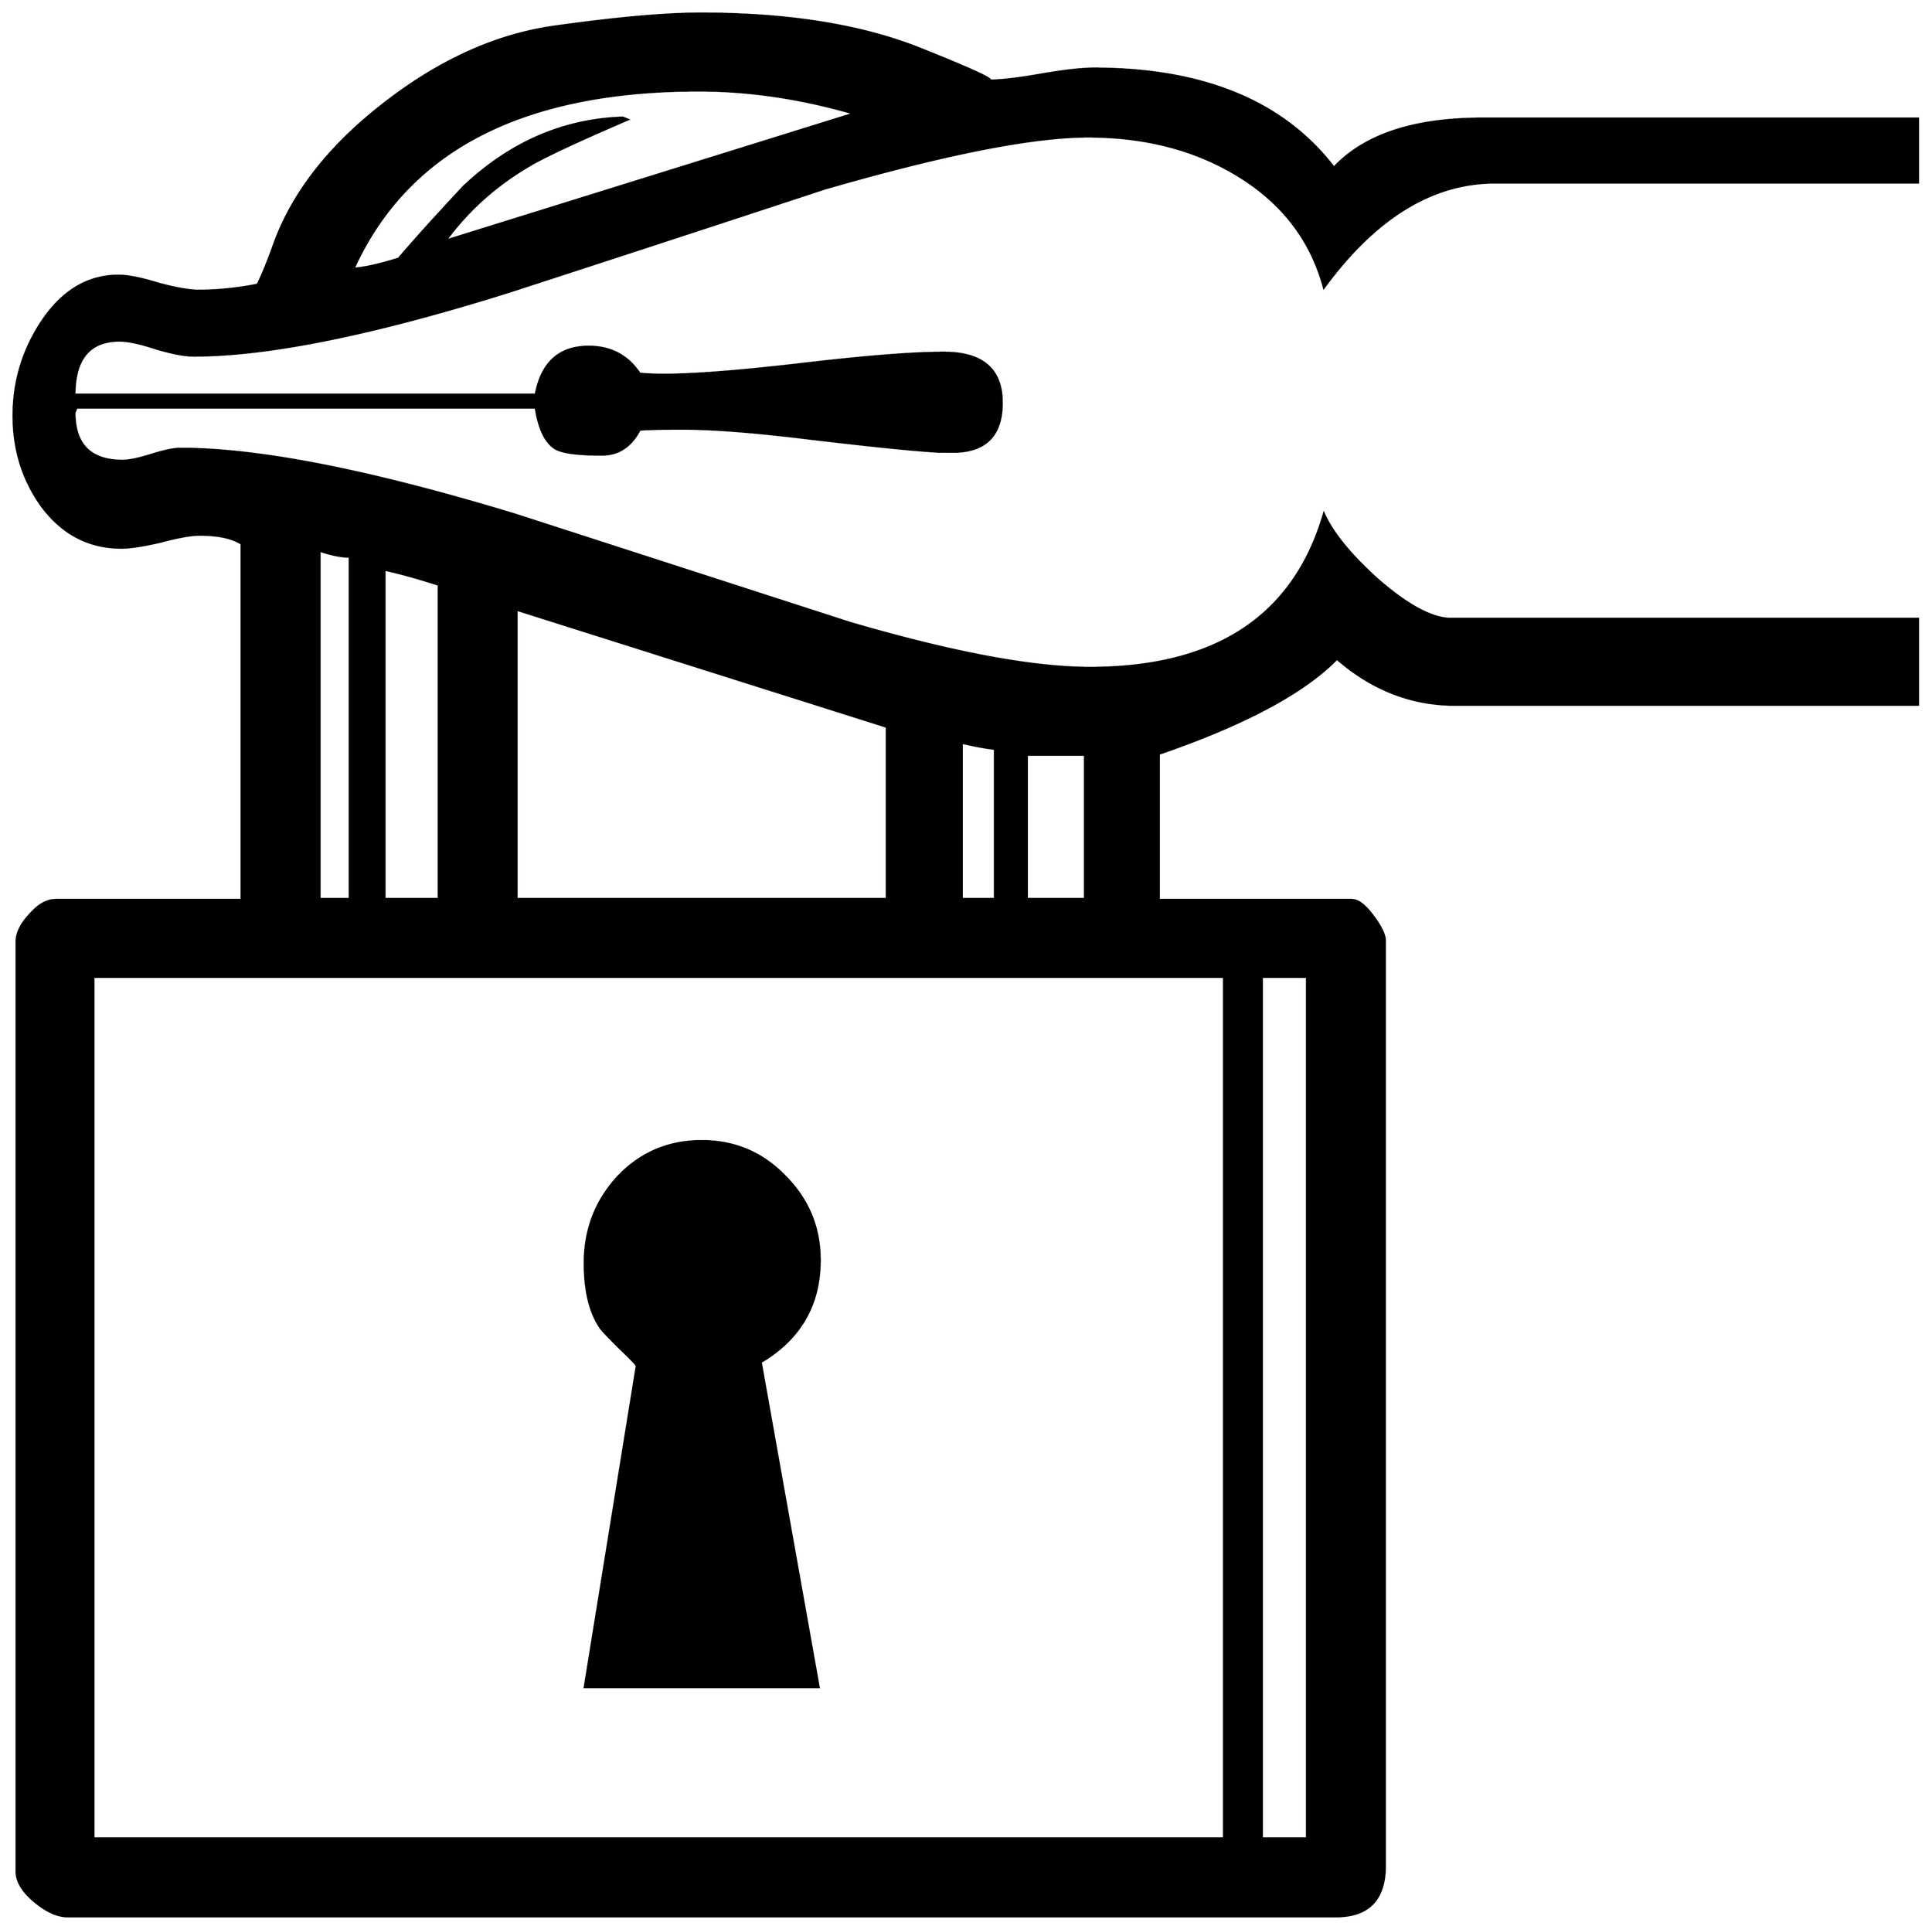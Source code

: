


\begin{tikzpicture}[y=0.80pt, x=0.80pt, yscale=-1.0, xscale=1.0, inner sep=0pt, outer sep=0pt]
\begin{scope}[shift={(100.0,1713.0)},nonzero rule]
  \path[draw=.,fill=.,line width=1.600pt] (1986.0,-849.0) --
    (1523.0,-849.0) .. controls (1479.667,-849.0) and
    (1440.333,-864.333) .. (1405.0,-895.0) .. controls
    (1371.667,-861.0) and (1312.333,-829.333) .. (1227.0,-800.0) --
    (1227.0,-654.0) -- (1420.0,-654.0) .. controls
    (1426.0,-654.0) and (1433.0,-648.667) .. (1441.0,-638.0) ..
    controls (1449.0,-627.333) and (1453.0,-619.0) ..
    (1453.0,-613.0) -- (1453.0,311.0) .. controls (1453.0,345.0)
    and (1436.667,362.0) .. (1404.0,362.0) -- (136.0,362.0) ..
    controls (126.0,362.0) and (115.0,357.0) .. (103.0,347.0) ..
    controls (91.0,337.0) and (85.0,327.0) .. (85.0,317.0) --
    (85.0,-612.0) .. controls (85.0,-620.667) and (89.333,-629.667) ..
    (98.0,-639.0) .. controls (106.667,-649.0) and (115.333,-654.0)
    .. (124.0,-654.0) -- (310.0,-654.0) -- (310.0,-1010.0) ..
    controls (300.667,-1016.0) and (286.667,-1019.0) ..
    (268.0,-1019.0) .. controls (259.333,-1019.0) and
    (246.333,-1016.667) .. (229.0,-1012.0) .. controls
    (211.667,-1008.0) and (198.667,-1006.0) .. (190.0,-1006.0) ..
    controls (157.333,-1006.0) and (130.667,-1020.0) ..
    (110.0,-1048.0) .. controls (91.333,-1074.0) and
    (82.0,-1104.0) .. (82.0,-1138.0) .. controls (82.0,-1171.333)
    and (91.0,-1202.0) .. (109.0,-1230.0) .. controls
    (129.667,-1262.0) and (155.667,-1278.0) .. (187.0,-1278.0) ..
    controls (196.333,-1278.0) and (209.667,-1275.333) ..
    (227.0,-1270.0) .. controls (244.333,-1265.333) and
    (257.667,-1263.0) .. (267.0,-1263.0) .. controls
    (286.333,-1263.0) and (306.0,-1265.0) .. (326.0,-1269.0) ..
    controls (330.667,-1278.333) and (336.0,-1291.333) ..
    (342.0,-1308.0) .. controls (360.667,-1360.667) and
    (398.333,-1408.667) .. (455.0,-1452.0) .. controls
    (509.667,-1494.0) and (565.667,-1519.0) .. (623.0,-1527.0) ..
    controls (685.0,-1535.667) and (733.667,-1540.0) ..
    (769.0,-1540.0) .. controls (856.333,-1540.0) and
    (929.333,-1528.333) .. (988.0,-1505.0) .. controls
    (1041.333,-1483.667) and (1064.333,-1473.0) .. (1057.0,-1473.0) ..
    controls (1069.0,-1473.0) and (1086.333,-1475.0) ..
    (1109.0,-1479.0) .. controls (1132.333,-1483.0) and
    (1150.0,-1485.0) .. (1162.0,-1485.0) .. controls
    (1271.333,-1485.0) and (1351.333,-1452.0) .. (1402.0,-1386.0) ..
    controls (1432.667,-1418.667) and (1482.0,-1435.0) ..
    (1550.0,-1435.0) -- (1986.0,-1435.0) -- (1986.0,-1371.0) --
    (1563.0,-1371.0) .. controls (1500.333,-1371.0) and
    (1443.333,-1336.0) .. (1392.0,-1266.0) .. controls
    (1378.667,-1315.333) and (1348.333,-1353.667) .. (1301.0,-1381.0) ..
    controls (1259.667,-1405.0) and (1211.333,-1417.0) ..
    (1156.0,-1417.0) .. controls (1100.667,-1417.0) and
    (1013.0,-1399.667) .. (893.0,-1365.0) .. controls
    (787.667,-1330.333) and (682.667,-1296.0) .. (578.0,-1262.0) ..
    controls (442.0,-1219.333) and (336.667,-1198.0) ..
    (262.0,-1198.0) .. controls (253.333,-1198.0) and
    (241.0,-1200.333) .. (225.0,-1205.0) .. controls
    (209.0,-1210.333) and (196.667,-1213.0) .. (188.0,-1213.0) ..
    controls (158.0,-1213.0) and (143.0,-1195.0) ..
    (143.0,-1159.0) -- (604.0,-1159.0) .. controls
    (610.0,-1191.0) and (627.667,-1207.0) .. (657.0,-1207.0) ..
    controls (679.0,-1207.0) and (696.0,-1198.0) ..
    (708.0,-1180.0) .. controls (715.333,-1179.333) and
    (723.333,-1179.0) .. (732.0,-1179.0) .. controls
    (762.667,-1179.0) and (809.333,-1182.667) .. (872.0,-1190.0) ..
    controls (934.667,-1197.333) and (981.333,-1201.0) ..
    (1012.0,-1201.0) .. controls (1050.667,-1201.0) and
    (1070.0,-1184.333) .. (1070.0,-1151.0) .. controls
    (1070.0,-1116.333) and (1051.667,-1100.0) .. (1015.0,-1102.0) --
    (1006.0,-1102.0) .. controls (982.667,-1103.333) and
    (940.0,-1107.667) .. (878.0,-1115.0) .. controls
    (824.0,-1121.667) and (781.333,-1125.0) .. (750.0,-1125.0) ..
    controls (731.333,-1125.0) and (717.333,-1124.667) ..
    (708.0,-1124.0) .. controls (699.333,-1107.333) and
    (686.667,-1099.0) .. (670.0,-1099.0) .. controls
    (646.667,-1099.0) and (631.333,-1101.0) .. (624.0,-1105.0) ..
    controls (614.0,-1111.0) and (607.333,-1124.667) ..
    (604.0,-1146.0) -- (145.0,-1146.0) -- (143.0,-1141.0) ..
    controls (143.0,-1109.0) and (159.0,-1093.0) ..
    (191.0,-1093.0) .. controls (197.667,-1093.0) and
    (207.333,-1095.0) .. (220.0,-1099.0) .. controls
    (232.667,-1103.0) and (242.333,-1105.0) .. (249.0,-1105.0) ..
    controls (327.667,-1105.0) and (439.333,-1083.0) ..
    (584.0,-1039.0) .. controls (695.333,-1003.0) and
    (806.667,-967.0) .. (918.0,-931.0) .. controls (1020.667,-901.0)
    and (1100.667,-886.0) .. (1158.0,-886.0) .. controls
    (1284.0,-886.0) and (1362.0,-937.333) .. (1392.0,-1040.0) ..
    controls (1400.667,-1020.667) and (1418.667,-998.667) ..
    (1446.0,-974.0) .. controls (1476.0,-948.0) and
    (1500.333,-935.0) .. (1519.0,-935.0) -- (1986.0,-935.0) --
    (1986.0,-849.0) -- cycle(922.0,-1440.0) .. controls
    (869.333,-1455.333) and (817.667,-1463.0) .. (767.0,-1463.0) ..
    controls (591.0,-1463.0) and (476.0,-1403.667) ..
    (422.0,-1285.0) .. controls (432.667,-1285.667) and
    (447.667,-1289.0) .. (467.0,-1295.0) .. controls
    (482.333,-1313.0) and (504.0,-1337.0) .. (532.0,-1367.0) ..
    controls (578.667,-1411.0) and (631.667,-1434.0) ..
    (691.0,-1436.0) -- (696.0,-1434.0) .. controls
    (643.333,-1411.333) and (610.0,-1395.667) .. (596.0,-1387.0) ..
    controls (563.333,-1367.667) and (536.0,-1343.0) ..
    (514.0,-1313.0) -- (922.0,-1440.0) -- cycle(1153.0,-655.0)
    -- (1153.0,-799.0) -- (1095.0,-799.0) -- (1095.0,-655.0) --
    (1153.0,-655.0) -- cycle(1063.0,-655.0) -- (1063.0,-805.0)
    .. controls (1055.667,-805.667) and (1044.667,-807.667) ..
    (1030.0,-811.0) -- (1030.0,-655.0) -- (1063.0,-655.0) --
    cycle(955.0,-655.0) -- (955.0,-827.0) -- (585.0,-944.0) --
    (585.0,-655.0) -- (955.0,-655.0) -- cycle(1375.0,284.0) --
    (1375.0,-577.0) -- (1330.0,-577.0) -- (1330.0,284.0) --
    (1375.0,284.0) -- cycle(507.0,-655.0) -- (507.0,-969.0) ..
    controls (486.333,-975.667) and (468.333,-980.667) .. (453.0,-984.0)
    -- (453.0,-655.0) -- (507.0,-655.0) -- cycle(418.0,-655.0)
    -- (418.0,-997.0) .. controls (410.0,-997.0) and
    (400.0,-999.0) .. (388.0,-1003.0) -- (388.0,-655.0) --
    (418.0,-655.0) -- cycle(1292.0,284.0) -- (1292.0,-577.0) --
    (162.0,-577.0) -- (162.0,284.0) -- (1292.0,284.0) --
    cycle(888.0,-294.0) .. controls (888.0,-249.333) and
    (868.333,-215.333) .. (829.0,-192.0) -- (887.0,133.0) --
    (653.0,133.0) -- (705.0,-188.0) .. controls (705.0,-189.333)
    and (699.333,-195.333) .. (688.0,-206.0) .. controls
    (676.667,-217.333) and (670.333,-224.0) .. (669.0,-226.0) ..
    controls (658.333,-241.333) and (653.0,-263.0) .. (653.0,-291.0)
    .. controls (653.0,-324.333) and (664.0,-353.0) ..
    (686.0,-377.0) .. controls (708.667,-401.0) and (736.667,-413.0)
    .. (770.0,-413.0) .. controls (802.667,-413.0) and
    (830.333,-401.333) .. (853.0,-378.0) .. controls (876.333,-354.667)
    and (888.0,-326.667) .. (888.0,-294.0) -- cycle;
\end{scope}

\end{tikzpicture}

